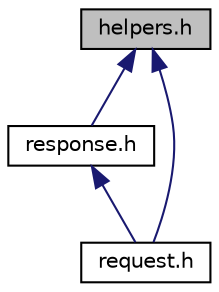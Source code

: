 digraph "helpers.h"
{
  edge [fontname="Helvetica",fontsize="10",labelfontname="Helvetica",labelfontsize="10"];
  node [fontname="Helvetica",fontsize="10",shape=record];
  Node8 [label="helpers.h",height=0.2,width=0.4,color="black", fillcolor="grey75", style="filled", fontcolor="black"];
  Node8 -> Node9 [dir="back",color="midnightblue",fontsize="10",style="solid",fontname="Helvetica"];
  Node9 [label="response.h",height=0.2,width=0.4,color="black", fillcolor="white", style="filled",URL="$response_8h.html"];
  Node9 -> Node10 [dir="back",color="midnightblue",fontsize="10",style="solid",fontname="Helvetica"];
  Node10 [label="request.h",height=0.2,width=0.4,color="black", fillcolor="white", style="filled",URL="$request_8h.html"];
  Node8 -> Node10 [dir="back",color="midnightblue",fontsize="10",style="solid",fontname="Helvetica"];
}
